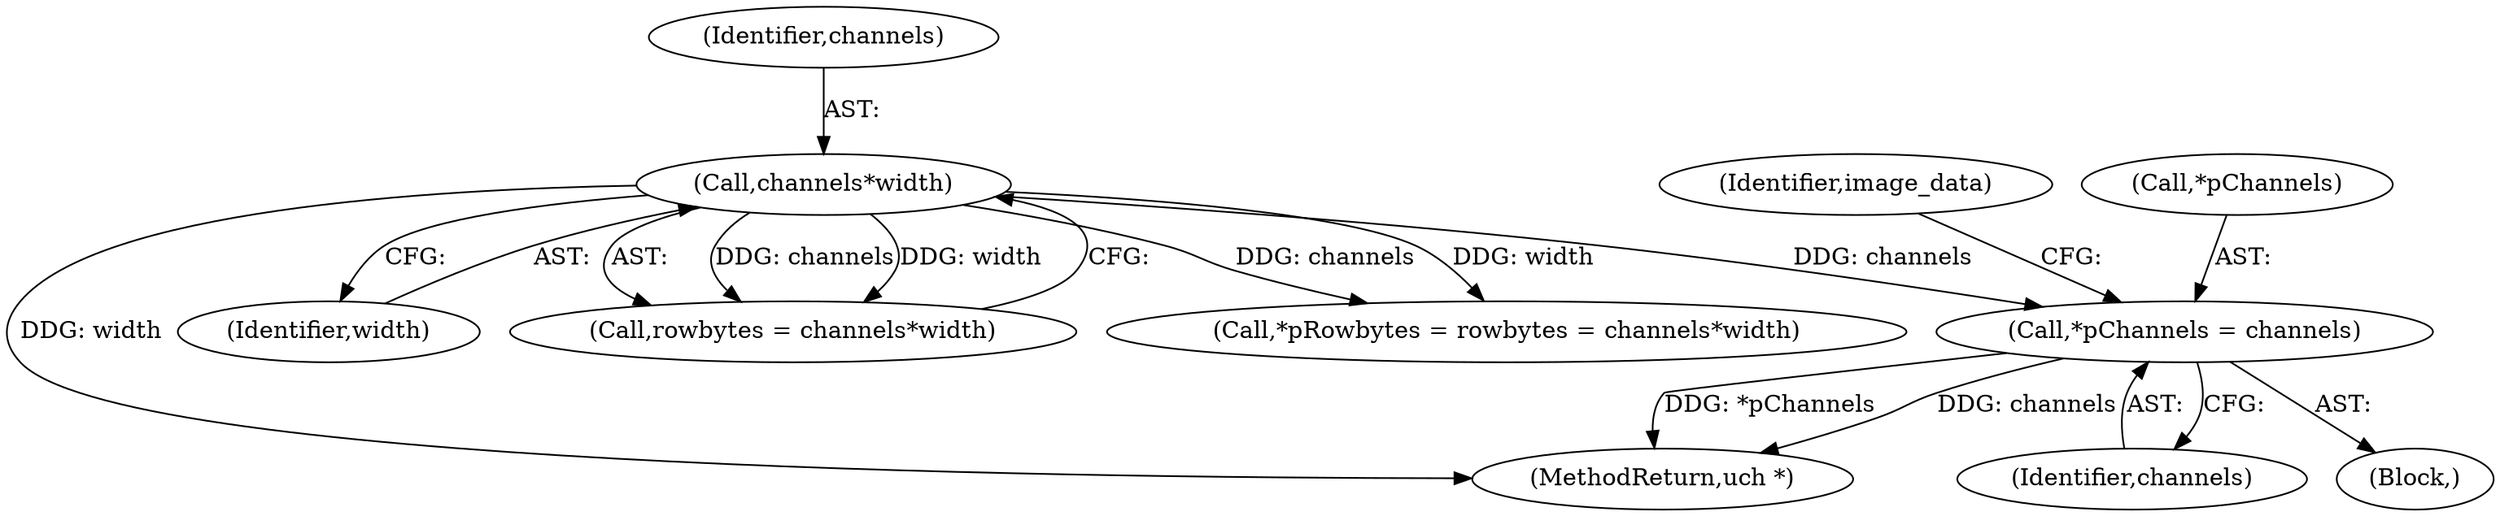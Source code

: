 digraph "0_Android_9d4853418ab2f754c2b63e091c29c5529b8b86ca_6@pointer" {
"1000117" [label="(Call,*pChannels = channels)"];
"1000114" [label="(Call,channels*width)"];
"1000109" [label="(Call,*pRowbytes = rowbytes = channels*width)"];
"1000114" [label="(Call,channels*width)"];
"1000120" [label="(Identifier,channels)"];
"1000117" [label="(Call,*pChannels = channels)"];
"1000152" [label="(MethodReturn,uch *)"];
"1000116" [label="(Identifier,width)"];
"1000115" [label="(Identifier,channels)"];
"1000124" [label="(Identifier,image_data)"];
"1000112" [label="(Call,rowbytes = channels*width)"];
"1000118" [label="(Call,*pChannels)"];
"1000107" [label="(Block,)"];
"1000117" -> "1000107"  [label="AST: "];
"1000117" -> "1000120"  [label="CFG: "];
"1000118" -> "1000117"  [label="AST: "];
"1000120" -> "1000117"  [label="AST: "];
"1000124" -> "1000117"  [label="CFG: "];
"1000117" -> "1000152"  [label="DDG: *pChannels"];
"1000117" -> "1000152"  [label="DDG: channels"];
"1000114" -> "1000117"  [label="DDG: channels"];
"1000114" -> "1000112"  [label="AST: "];
"1000114" -> "1000116"  [label="CFG: "];
"1000115" -> "1000114"  [label="AST: "];
"1000116" -> "1000114"  [label="AST: "];
"1000112" -> "1000114"  [label="CFG: "];
"1000114" -> "1000152"  [label="DDG: width"];
"1000114" -> "1000109"  [label="DDG: channels"];
"1000114" -> "1000109"  [label="DDG: width"];
"1000114" -> "1000112"  [label="DDG: channels"];
"1000114" -> "1000112"  [label="DDG: width"];
}
